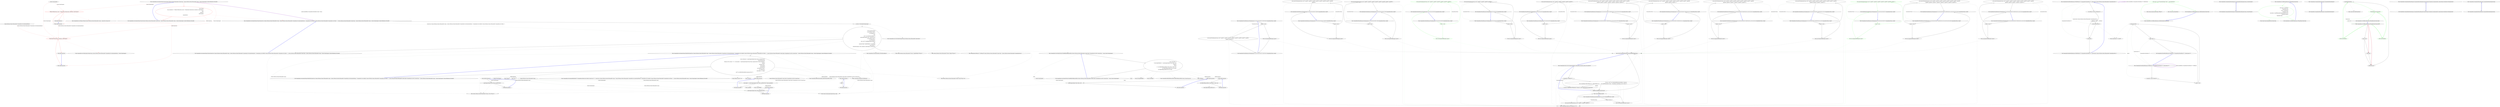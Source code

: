 digraph  {
n61 [label="System.StringComparer", span=""];
n62 [label="System.Collections.Generic.IEnumerable<CommandLine.Core.OptionSpecification>", span=""];
n63 [label="System.Collections.Generic.IEnumerable<string>", span=""];
n64 [label="System.StringComparer", span=""];
n65 [label="System.Collections.Generic.IEnumerable<System.Tuple<CommandLine.Core.Verb, System.Type>>", span=""];
n66 [label=string, span=""];
n67 [label="System.StringComparer", span=""];
n0 [label="Entry CommandLine.Core.InstanceChooser.Choose(System.Collections.Generic.IEnumerable<System.Type>, System.Collections.Generic.IEnumerable<string>, System.StringComparer, System.Globalization.CultureInfo)", span="12-12", cluster="CommandLine.Core.InstanceChooser.Choose(System.Collections.Generic.IEnumerable<System.Type>, System.Collections.Generic.IEnumerable<string>, System.StringComparer, System.Globalization.CultureInfo)"];
n1 [label="return Choose(\r\n                (args, optionSpecs) => Tokenizer.Tokenize(args, name => NameLookup.Contains(name, optionSpecs, nameComparer)),\r\n                types,\r\n                arguments,\r\n                nameComparer,\r\n                parsingCulture);", span="18-23", cluster="CommandLine.Core.InstanceChooser.Choose(System.Collections.Generic.IEnumerable<System.Type>, System.Collections.Generic.IEnumerable<string>, System.StringComparer, System.Globalization.CultureInfo)", color=red, community=0];
n5 [label="Tokenizer.Tokenize(args, name => NameLookup.Contains(name, optionSpecs, nameComparer))", span="19-19", cluster="lambda expression", color=red, community=0];
n9 [label="NameLookup.Contains(name, optionSpecs, nameComparer)", span="19-19", cluster="lambda expression", color=red, community=0];
n2 [label="Exit CommandLine.Core.InstanceChooser.Choose(System.Collections.Generic.IEnumerable<System.Type>, System.Collections.Generic.IEnumerable<string>, System.StringComparer, System.Globalization.CultureInfo)", span="12-12", cluster="CommandLine.Core.InstanceChooser.Choose(System.Collections.Generic.IEnumerable<System.Type>, System.Collections.Generic.IEnumerable<string>, System.StringComparer, System.Globalization.CultureInfo)"];
n3 [label="Entry CommandLine.Core.InstanceChooser.Choose(System.Func<System.Collections.Generic.IEnumerable<string>, System.Collections.Generic.IEnumerable<CommandLine.Core.OptionSpecification>, CommandLine.Core.StatePair<System.Collections.Generic.IEnumerable<CommandLine.Core.Token>>>, System.Collections.Generic.IEnumerable<System.Type>, System.Collections.Generic.IEnumerable<string>, System.StringComparer, System.Globalization.CultureInfo)", span="26-26", cluster="CommandLine.Core.InstanceChooser.Choose(System.Func<System.Collections.Generic.IEnumerable<string>, System.Collections.Generic.IEnumerable<CommandLine.Core.OptionSpecification>, CommandLine.Core.StatePair<System.Collections.Generic.IEnumerable<CommandLine.Core.Token>>>, System.Collections.Generic.IEnumerable<System.Type>, System.Collections.Generic.IEnumerable<string>, System.StringComparer, System.Globalization.CultureInfo)"];
n4 [label="Entry lambda expression", span="19-19", cluster="lambda expression"];
n6 [label="Exit lambda expression", span="19-19", cluster="lambda expression"];
n7 [label="Entry CommandLine.Core.Tokenizer.Tokenize(System.Collections.Generic.IEnumerable<string>, System.Func<string, bool>)", span="11-11", cluster="CommandLine.Core.Tokenizer.Tokenize(System.Collections.Generic.IEnumerable<string>, System.Func<string, bool>)"];
n8 [label="Entry lambda expression", span="19-19", cluster="lambda expression"];
n10 [label="Exit lambda expression", span="19-19", cluster="lambda expression"];
n11 [label="Entry CommandLine.Core.NameLookup.Contains(string, System.Collections.Generic.IEnumerable<CommandLine.Core.OptionSpecification>, System.StringComparer)", span="11-11", cluster="CommandLine.Core.NameLookup.Contains(string, System.Collections.Generic.IEnumerable<CommandLine.Core.OptionSpecification>, System.StringComparer)"];
n12 [label="var verbs = Verb.SelectFromTypes(types)", span="33-33", cluster="CommandLine.Core.InstanceChooser.Choose(System.Func<System.Collections.Generic.IEnumerable<string>, System.Collections.Generic.IEnumerable<CommandLine.Core.OptionSpecification>, CommandLine.Core.StatePair<System.Collections.Generic.IEnumerable<CommandLine.Core.Token>>>, System.Collections.Generic.IEnumerable<System.Type>, System.Collections.Generic.IEnumerable<string>, System.StringComparer, System.Globalization.CultureInfo)"];
n13 [label="return arguments.Empty()\r\n                ? new NotParsed<object>(\r\n                    new NullInstance(),\r\n                    types,\r\n                    new[] { new NoVerbSelectedError() })\r\n                : nameComparer.Equals(''help'', arguments.First())\r\n                   ? new NotParsed<object>(\r\n                       new NullInstance(),\r\n                       types, new[] { CreateHelpVerbRequestedError(\r\n                                        verbs,\r\n                                        arguments.Skip(1).SingleOrDefault() ?? string.Empty,\r\n                                        nameComparer) })\r\n                   : MatchVerb(tokenizer, verbs, arguments, nameComparer, parsingCulture);", span="35-47", cluster="CommandLine.Core.InstanceChooser.Choose(System.Func<System.Collections.Generic.IEnumerable<string>, System.Collections.Generic.IEnumerable<CommandLine.Core.OptionSpecification>, CommandLine.Core.StatePair<System.Collections.Generic.IEnumerable<CommandLine.Core.Token>>>, System.Collections.Generic.IEnumerable<System.Type>, System.Collections.Generic.IEnumerable<string>, System.StringComparer, System.Globalization.CultureInfo)"];
n15 [label="Entry CommandLine.Core.Verb.SelectFromTypes(System.Collections.Generic.IEnumerable<System.Type>)", span="40-40", cluster="CommandLine.Core.Verb.SelectFromTypes(System.Collections.Generic.IEnumerable<System.Type>)"];
n14 [label="Exit CommandLine.Core.InstanceChooser.Choose(System.Func<System.Collections.Generic.IEnumerable<string>, System.Collections.Generic.IEnumerable<CommandLine.Core.OptionSpecification>, CommandLine.Core.StatePair<System.Collections.Generic.IEnumerable<CommandLine.Core.Token>>>, System.Collections.Generic.IEnumerable<System.Type>, System.Collections.Generic.IEnumerable<string>, System.StringComparer, System.Globalization.CultureInfo)", span="26-26", cluster="CommandLine.Core.InstanceChooser.Choose(System.Func<System.Collections.Generic.IEnumerable<string>, System.Collections.Generic.IEnumerable<CommandLine.Core.OptionSpecification>, CommandLine.Core.StatePair<System.Collections.Generic.IEnumerable<CommandLine.Core.Token>>>, System.Collections.Generic.IEnumerable<System.Type>, System.Collections.Generic.IEnumerable<string>, System.StringComparer, System.Globalization.CultureInfo)"];
n16 [label="Entry System.Collections.Generic.IEnumerable<TSource>.Empty<TSource>()", span="62-62", cluster="System.Collections.Generic.IEnumerable<TSource>.Empty<TSource>()"];
n17 [label="Entry CommandLine.NotParsed<T>.NotParsed(T, System.Collections.Generic.IEnumerable<System.Type>, System.Collections.Generic.IEnumerable<CommandLine.Error>)", span="136-136", cluster="CommandLine.NotParsed<T>.NotParsed(T, System.Collections.Generic.IEnumerable<System.Type>, System.Collections.Generic.IEnumerable<CommandLine.Error>)"];
n18 [label="Entry CommandLine.NullInstance.NullInstance()", span="9-9", cluster="CommandLine.NullInstance.NullInstance()"];
n19 [label="Entry CommandLine.NoVerbSelectedError.NoVerbSelectedError()", span="406-406", cluster="CommandLine.NoVerbSelectedError.NoVerbSelectedError()"];
n20 [label="Entry System.Collections.Generic.IEnumerable<TSource>.First<TSource>()", span="0-0", cluster="System.Collections.Generic.IEnumerable<TSource>.First<TSource>()"];
n21 [label="Entry System.StringComparer.Equals(string, string)", span="0-0", cluster="System.StringComparer.Equals(string, string)"];
n22 [label="Entry System.Collections.Generic.IEnumerable<TSource>.Skip<TSource>(int)", span="0-0", cluster="System.Collections.Generic.IEnumerable<TSource>.Skip<TSource>(int)"];
n23 [label="Entry System.Collections.Generic.IEnumerable<TSource>.SingleOrDefault<TSource>()", span="0-0", cluster="System.Collections.Generic.IEnumerable<TSource>.SingleOrDefault<TSource>()"];
n24 [label="Entry CommandLine.Core.InstanceChooser.CreateHelpVerbRequestedError(System.Collections.Generic.IEnumerable<System.Tuple<CommandLine.Core.Verb, System.Type>>, string, System.StringComparer)", span="70-70", cluster="CommandLine.Core.InstanceChooser.CreateHelpVerbRequestedError(System.Collections.Generic.IEnumerable<System.Tuple<CommandLine.Core.Verb, System.Type>>, string, System.StringComparer)"];
n25 [label="Entry CommandLine.Core.InstanceChooser.MatchVerb(System.Func<System.Collections.Generic.IEnumerable<string>, System.Collections.Generic.IEnumerable<CommandLine.Core.OptionSpecification>, CommandLine.Core.StatePair<System.Collections.Generic.IEnumerable<CommandLine.Core.Token>>>, System.Collections.Generic.IEnumerable<System.Tuple<CommandLine.Core.Verb, System.Type>>, System.Collections.Generic.IEnumerable<string>, System.StringComparer, System.Globalization.CultureInfo)", span="50-50", cluster="CommandLine.Core.InstanceChooser.MatchVerb(System.Func<System.Collections.Generic.IEnumerable<string>, System.Collections.Generic.IEnumerable<CommandLine.Core.OptionSpecification>, CommandLine.Core.StatePair<System.Collections.Generic.IEnumerable<CommandLine.Core.Token>>>, System.Collections.Generic.IEnumerable<System.Tuple<CommandLine.Core.Verb, System.Type>>, System.Collections.Generic.IEnumerable<string>, System.StringComparer, System.Globalization.CultureInfo)"];
n26 [label="return verbs.Any(a => nameComparer.Equals(a.Item1.Name, arguments.First()))\r\n                ? InstanceBuilder.Build(\r\n                    Maybe.Just<Func<object>>(() => verbs.Single(v => nameComparer.Equals(v.Item1.Name, arguments.First())).Item2.AutoDefault()),\r\n                    tokenizer,\r\n                    arguments.Skip(1),\r\n                    nameComparer,\r\n                    parsingCulture)\r\n                : new NotParsed<object>(\r\n                    new NullInstance(),\r\n                    verbs.Select(v => v.Item2),\r\n                    new[] { new BadVerbSelectedError(arguments.First()) });", span="57-67", cluster="CommandLine.Core.InstanceChooser.MatchVerb(System.Func<System.Collections.Generic.IEnumerable<string>, System.Collections.Generic.IEnumerable<CommandLine.Core.OptionSpecification>, CommandLine.Core.StatePair<System.Collections.Generic.IEnumerable<CommandLine.Core.Token>>>, System.Collections.Generic.IEnumerable<System.Tuple<CommandLine.Core.Verb, System.Type>>, System.Collections.Generic.IEnumerable<string>, System.StringComparer, System.Globalization.CultureInfo)"];
n35 [label="nameComparer.Equals(a.Item1.Name, arguments.First())", span="57-57", cluster="lambda expression"];
n38 [label="verbs.Single(v => nameComparer.Equals(v.Item1.Name, arguments.First())).Item2.AutoDefault()", span="59-59", cluster="lambda expression"];
n43 [label="nameComparer.Equals(v.Item1.Name, arguments.First())", span="59-59", cluster="lambda expression"];
n27 [label="Exit CommandLine.Core.InstanceChooser.MatchVerb(System.Func<System.Collections.Generic.IEnumerable<string>, System.Collections.Generic.IEnumerable<CommandLine.Core.OptionSpecification>, CommandLine.Core.StatePair<System.Collections.Generic.IEnumerable<CommandLine.Core.Token>>>, System.Collections.Generic.IEnumerable<System.Tuple<CommandLine.Core.Verb, System.Type>>, System.Collections.Generic.IEnumerable<string>, System.StringComparer, System.Globalization.CultureInfo)", span="50-50", cluster="CommandLine.Core.InstanceChooser.MatchVerb(System.Func<System.Collections.Generic.IEnumerable<string>, System.Collections.Generic.IEnumerable<CommandLine.Core.OptionSpecification>, CommandLine.Core.StatePair<System.Collections.Generic.IEnumerable<CommandLine.Core.Token>>>, System.Collections.Generic.IEnumerable<System.Tuple<CommandLine.Core.Verb, System.Type>>, System.Collections.Generic.IEnumerable<string>, System.StringComparer, System.Globalization.CultureInfo)"];
n28 [label="Entry Unk.Any", span="", cluster="Unk.Any"];
n29 [label="Entry Unk.>", span="", cluster="Unk.>"];
n30 [label="Entry CommandLine.Core.InstanceBuilder.Build<T>(CommandLine.Infrastructure.Maybe<System.Func<T>>, System.Func<System.Collections.Generic.IEnumerable<string>, System.Collections.Generic.IEnumerable<CommandLine.Core.OptionSpecification>, CommandLine.Core.StatePair<System.Collections.Generic.IEnumerable<CommandLine.Core.Token>>>, System.Collections.Generic.IEnumerable<string>, System.StringComparer, System.Globalization.CultureInfo)", span="34-34", cluster="CommandLine.Core.InstanceBuilder.Build<T>(CommandLine.Infrastructure.Maybe<System.Func<T>>, System.Func<System.Collections.Generic.IEnumerable<string>, System.Collections.Generic.IEnumerable<CommandLine.Core.OptionSpecification>, CommandLine.Core.StatePair<System.Collections.Generic.IEnumerable<CommandLine.Core.Token>>>, System.Collections.Generic.IEnumerable<string>, System.StringComparer, System.Globalization.CultureInfo)"];
n31 [label="Entry NotParsed<object>.cstr", span="", cluster="NotParsed<object>.cstr"];
n32 [label="Entry Unk.Select", span="", cluster="Unk.Select"];
n33 [label="Entry CommandLine.BadVerbSelectedError.BadVerbSelectedError(string)", span="342-342", cluster="CommandLine.BadVerbSelectedError.BadVerbSelectedError(string)"];
n34 [label="Entry lambda expression", span="57-57", cluster="lambda expression"];
n37 [label="Entry lambda expression", span="59-59", cluster="lambda expression"];
n45 [label="Entry lambda expression", span="66-66", cluster="lambda expression"];
n36 [label="Exit lambda expression", span="57-57", cluster="lambda expression"];
n39 [label="Exit lambda expression", span="59-59", cluster="lambda expression"];
n40 [label="Entry Unk.Single", span="", cluster="Unk.Single"];
n41 [label="Entry Unk.AutoDefault", span="", cluster="Unk.AutoDefault"];
n42 [label="Entry lambda expression", span="59-59", cluster="lambda expression"];
n44 [label="Exit lambda expression", span="59-59", cluster="lambda expression"];
n46 [label="v.Item2", span="66-66", cluster="lambda expression"];
n47 [label="Exit lambda expression", span="66-66", cluster="lambda expression"];
n48 [label="return verb.Length > 0\r\n                      ? verbs.SingleOrDefault(v => nameComparer.Equals(v.Item1.Name, verb))\r\n                             .ToMaybe()\r\n                             .Return(\r\n                                 v => new HelpVerbRequestedError(v.Item1.Name, v.Item2, true),\r\n                                 new HelpVerbRequestedError(null, null, false))\r\n                      : new HelpVerbRequestedError(null, null, false);", span="75-81", cluster="CommandLine.Core.InstanceChooser.CreateHelpVerbRequestedError(System.Collections.Generic.IEnumerable<System.Tuple<CommandLine.Core.Verb, System.Type>>, string, System.StringComparer)"];
n55 [label="nameComparer.Equals(v.Item1.Name, verb)", span="76-76", cluster="lambda expression"];
n49 [label="Exit CommandLine.Core.InstanceChooser.CreateHelpVerbRequestedError(System.Collections.Generic.IEnumerable<System.Tuple<CommandLine.Core.Verb, System.Type>>, string, System.StringComparer)", span="70-70", cluster="CommandLine.Core.InstanceChooser.CreateHelpVerbRequestedError(System.Collections.Generic.IEnumerable<System.Tuple<CommandLine.Core.Verb, System.Type>>, string, System.StringComparer)"];
n50 [label="Entry Unk.SingleOrDefault", span="", cluster="Unk.SingleOrDefault"];
n51 [label="Entry Unk.ToMaybe", span="", cluster="Unk.ToMaybe"];
n52 [label="Entry CommandLine.HelpVerbRequestedError.HelpVerbRequestedError(string, System.Type, bool)", span="368-368", cluster="CommandLine.HelpVerbRequestedError.HelpVerbRequestedError(string, System.Type, bool)"];
n53 [label="Entry Unk.Return", span="", cluster="Unk.Return"];
n54 [label="Entry lambda expression", span="76-76", cluster="lambda expression"];
n57 [label="Entry lambda expression", span="79-79", cluster="lambda expression"];
n56 [label="Exit lambda expression", span="76-76", cluster="lambda expression"];
n58 [label="new HelpVerbRequestedError(v.Item1.Name, v.Item2, true)", span="79-79", cluster="lambda expression"];
n59 [label="Exit lambda expression", span="79-79", cluster="lambda expression"];
n60 [label="Entry HelpVerbRequestedError.cstr", span="", cluster="HelpVerbRequestedError.cstr"];
m0_42 [label="Entry CommandLine.ParserExtensions.ParseArguments<T1, T2, T3, T4, T5, T6, T7, T8, T9, T10>(CommandLine.Parser, string[])", span="221-221", cluster="CommandLine.ParserExtensions.ParseArguments<T1, T2, T3, T4, T5, T6, T7, T8, T9, T10>(CommandLine.Parser, string[])", file="InstanceChooserTests.cs"];
m0_45 [label="return parser.ParseArguments(args, new[] { typeof(T1), typeof(T2), typeof(T3), typeof(T4), typeof(T5), typeof(T6), typeof(T7), typeof(T8),\r\n                typeof(T9), typeof(T10) });", span="225-226", cluster="CommandLine.ParserExtensions.ParseArguments<T1, T2, T3, T4, T5, T6, T7, T8, T9, T10>(CommandLine.Parser, string[])", file="InstanceChooserTests.cs"];
m0_44 [label="throw new ArgumentNullException(''parser'');", span="223-223", cluster="CommandLine.ParserExtensions.ParseArguments<T1, T2, T3, T4, T5, T6, T7, T8, T9, T10>(CommandLine.Parser, string[])", file="InstanceChooserTests.cs"];
m0_43 [label="parser == null", span="223-223", cluster="CommandLine.ParserExtensions.ParseArguments<T1, T2, T3, T4, T5, T6, T7, T8, T9, T10>(CommandLine.Parser, string[])", file="InstanceChooserTests.cs"];
m0_46 [label="Exit CommandLine.ParserExtensions.ParseArguments<T1, T2, T3, T4, T5, T6, T7, T8, T9, T10>(CommandLine.Parser, string[])", span="221-221", cluster="CommandLine.ParserExtensions.ParseArguments<T1, T2, T3, T4, T5, T6, T7, T8, T9, T10>(CommandLine.Parser, string[])", file="InstanceChooserTests.cs"];
m0_47 [label="Entry CommandLine.ParserExtensions.ParseArguments<T1, T2, T3, T4, T5, T6, T7, T8, T9, T10, T11>(CommandLine.Parser, string[])", span="251-251", cluster="CommandLine.ParserExtensions.ParseArguments<T1, T2, T3, T4, T5, T6, T7, T8, T9, T10, T11>(CommandLine.Parser, string[])", file="InstanceChooserTests.cs"];
m0_50 [label="return parser.ParseArguments(args, new[] { typeof(T1), typeof(T2), typeof(T3), typeof(T4), typeof(T5), typeof(T6), typeof(T7), typeof(T8),\r\n                typeof(T9), typeof(T10), typeof(T11) });", span="255-256", cluster="CommandLine.ParserExtensions.ParseArguments<T1, T2, T3, T4, T5, T6, T7, T8, T9, T10, T11>(CommandLine.Parser, string[])", file="InstanceChooserTests.cs"];
m0_49 [label="throw new ArgumentNullException(''parser'');", span="253-253", cluster="CommandLine.ParserExtensions.ParseArguments<T1, T2, T3, T4, T5, T6, T7, T8, T9, T10, T11>(CommandLine.Parser, string[])", file="InstanceChooserTests.cs"];
m0_48 [label="parser == null", span="253-253", cluster="CommandLine.ParserExtensions.ParseArguments<T1, T2, T3, T4, T5, T6, T7, T8, T9, T10, T11>(CommandLine.Parser, string[])", file="InstanceChooserTests.cs"];
m0_51 [label="Exit CommandLine.ParserExtensions.ParseArguments<T1, T2, T3, T4, T5, T6, T7, T8, T9, T10, T11>(CommandLine.Parser, string[])", span="251-251", cluster="CommandLine.ParserExtensions.ParseArguments<T1, T2, T3, T4, T5, T6, T7, T8, T9, T10, T11>(CommandLine.Parser, string[])", file="InstanceChooserTests.cs"];
m0_62 [label="Entry CommandLine.ParserExtensions.ParseArguments<T1, T2, T3, T4, T5, T6, T7, T8, T9, T10, T11, T12, T13, T14>(CommandLine.Parser, string[])", span="347-347", cluster="CommandLine.ParserExtensions.ParseArguments<T1, T2, T3, T4, T5, T6, T7, T8, T9, T10, T11, T12, T13, T14>(CommandLine.Parser, string[])", file="InstanceChooserTests.cs"];
m0_65 [label="return parser.ParseArguments(args, new[] { typeof(T1), typeof(T2), typeof(T3), typeof(T4), typeof(T5), typeof(T6), typeof(T7), typeof(T8),\r\n                typeof(T9), typeof(T10), typeof(T11), typeof(T12), typeof(T13), typeof(T14) });", span="351-352", cluster="CommandLine.ParserExtensions.ParseArguments<T1, T2, T3, T4, T5, T6, T7, T8, T9, T10, T11, T12, T13, T14>(CommandLine.Parser, string[])", file="InstanceChooserTests.cs"];
m0_64 [label="throw new ArgumentNullException(''parser'');", span="349-349", cluster="CommandLine.ParserExtensions.ParseArguments<T1, T2, T3, T4, T5, T6, T7, T8, T9, T10, T11, T12, T13, T14>(CommandLine.Parser, string[])", file="InstanceChooserTests.cs"];
m0_63 [label="parser == null", span="349-349", cluster="CommandLine.ParserExtensions.ParseArguments<T1, T2, T3, T4, T5, T6, T7, T8, T9, T10, T11, T12, T13, T14>(CommandLine.Parser, string[])", file="InstanceChooserTests.cs"];
m0_66 [label="Exit CommandLine.ParserExtensions.ParseArguments<T1, T2, T3, T4, T5, T6, T7, T8, T9, T10, T11, T12, T13, T14>(CommandLine.Parser, string[])", span="347-347", cluster="CommandLine.ParserExtensions.ParseArguments<T1, T2, T3, T4, T5, T6, T7, T8, T9, T10, T11, T12, T13, T14>(CommandLine.Parser, string[])", file="InstanceChooserTests.cs"];
m0_6 [label="Entry CommandLine.Infrastructure.Maybe.Just<T>(T)", span="68-68", cluster="CommandLine.Infrastructure.Maybe.Just<T>(T)", file="InstanceChooserTests.cs"];
m0_0 [label="Entry CommandLine.Tests.Unit.Core.NameLookupTests.Lookup_name_of_sequence_option_with_separator()", span="14-14", cluster="CommandLine.Tests.Unit.Core.NameLookupTests.Lookup_name_of_sequence_option_with_separator()", file="InstanceChooserTests.cs"];
m0_3 [label="var result = NameLookup.WithSeparator(''string-seq'', specs, StringComparer.InvariantCulture)", span="22-22", cluster="CommandLine.Tests.Unit.Core.NameLookupTests.Lookup_name_of_sequence_option_with_separator()", file="InstanceChooserTests.cs"];
m0_2 [label="var specs = new[] { new OptionSpecification(string.Empty, ''string-seq'',\r\n                false, string.Empty, Maybe.Nothing<int>(), Maybe.Nothing<int>(), '.', null, typeof(IEnumerable<string>), string.Empty, string.Empty, new List<string>())}", span="18-19", cluster="CommandLine.Tests.Unit.Core.NameLookupTests.Lookup_name_of_sequence_option_with_separator()", file="InstanceChooserTests.cs"];
m0_1 [label="var expected = Maybe.Just(''.'')", span="17-17", cluster="CommandLine.Tests.Unit.Core.NameLookupTests.Lookup_name_of_sequence_option_with_separator()", file="InstanceChooserTests.cs"];
m0_4 [label="expected.ShouldBeEquivalentTo(result)", span="25-25", cluster="CommandLine.Tests.Unit.Core.NameLookupTests.Lookup_name_of_sequence_option_with_separator()", file="InstanceChooserTests.cs"];
m0_27 [label="Entry CommandLine.ParserExtensions.ParseArguments<T1, T2, T3, T4, T5, T6, T7>(CommandLine.Parser, string[])", span="139-139", cluster="CommandLine.ParserExtensions.ParseArguments<T1, T2, T3, T4, T5, T6, T7>(CommandLine.Parser, string[])", file="InstanceChooserTests.cs"];
m0_28 [label="parser == null", span="141-141", cluster="CommandLine.ParserExtensions.ParseArguments<T1, T2, T3, T4, T5, T6, T7>(CommandLine.Parser, string[])", color=green, community=0, file="InstanceChooserTests.cs"];
m0_29 [label="throw new ArgumentNullException(''parser'');", span="141-141", cluster="CommandLine.ParserExtensions.ParseArguments<T1, T2, T3, T4, T5, T6, T7>(CommandLine.Parser, string[])", color=green, community=0, file="InstanceChooserTests.cs"];
m0_30 [label="return parser.ParseArguments(args, new[] { typeof(T1), typeof(T2), typeof(T3), typeof(T4), typeof(T5), typeof(T6), typeof(T7) });", span="143-143", cluster="CommandLine.ParserExtensions.ParseArguments<T1, T2, T3, T4, T5, T6, T7>(CommandLine.Parser, string[])", color=green, community=0, file="InstanceChooserTests.cs"];
m0_31 [label="Exit CommandLine.ParserExtensions.ParseArguments<T1, T2, T3, T4, T5, T6, T7>(CommandLine.Parser, string[])", span="139-139", cluster="CommandLine.ParserExtensions.ParseArguments<T1, T2, T3, T4, T5, T6, T7>(CommandLine.Parser, string[])", file="InstanceChooserTests.cs"];
m0_37 [label="Entry CommandLine.ParserExtensions.ParseArguments<T1, T2, T3, T4, T5, T6, T7, T8, T9>(CommandLine.Parser, string[])", span="192-192", cluster="CommandLine.ParserExtensions.ParseArguments<T1, T2, T3, T4, T5, T6, T7, T8, T9>(CommandLine.Parser, string[])", file="InstanceChooserTests.cs"];
m0_40 [label="return parser.ParseArguments(args, new[] { typeof(T1), typeof(T2), typeof(T3), typeof(T4), typeof(T5), typeof(T6), typeof(T7), typeof(T8),\r\n                typeof(T9) });", span="196-197", cluster="CommandLine.ParserExtensions.ParseArguments<T1, T2, T3, T4, T5, T6, T7, T8, T9>(CommandLine.Parser, string[])", file="InstanceChooserTests.cs"];
m0_39 [label="throw new ArgumentNullException(''parser'');", span="194-194", cluster="CommandLine.ParserExtensions.ParseArguments<T1, T2, T3, T4, T5, T6, T7, T8, T9>(CommandLine.Parser, string[])", file="InstanceChooserTests.cs"];
m0_38 [label="parser == null", span="194-194", cluster="CommandLine.ParserExtensions.ParseArguments<T1, T2, T3, T4, T5, T6, T7, T8, T9>(CommandLine.Parser, string[])", file="InstanceChooserTests.cs"];
m0_41 [label="Exit CommandLine.ParserExtensions.ParseArguments<T1, T2, T3, T4, T5, T6, T7, T8, T9>(CommandLine.Parser, string[])", span="192-192", cluster="CommandLine.ParserExtensions.ParseArguments<T1, T2, T3, T4, T5, T6, T7, T8, T9>(CommandLine.Parser, string[])", file="InstanceChooserTests.cs"];
m0_22 [label="Entry CommandLine.ParserExtensions.ParseArguments<T1, T2, T3, T4, T5, T6>(CommandLine.Parser, string[])", span="114-114", cluster="CommandLine.ParserExtensions.ParseArguments<T1, T2, T3, T4, T5, T6>(CommandLine.Parser, string[])", file="InstanceChooserTests.cs"];
m0_23 [label="parser == null", span="116-116", cluster="CommandLine.ParserExtensions.ParseArguments<T1, T2, T3, T4, T5, T6>(CommandLine.Parser, string[])", color=green, community=0, file="InstanceChooserTests.cs"];
m0_24 [label="throw new ArgumentNullException(''parser'');", span="116-116", cluster="CommandLine.ParserExtensions.ParseArguments<T1, T2, T3, T4, T5, T6>(CommandLine.Parser, string[])", color=green, community=0, file="InstanceChooserTests.cs"];
m0_25 [label="return parser.ParseArguments(args, new[] { typeof(T1), typeof(T2), typeof(T3), typeof(T4), typeof(T5), typeof(T6) });", span="118-118", cluster="CommandLine.ParserExtensions.ParseArguments<T1, T2, T3, T4, T5, T6>(CommandLine.Parser, string[])", color=green, community=0, file="InstanceChooserTests.cs"];
m0_26 [label="Exit CommandLine.ParserExtensions.ParseArguments<T1, T2, T3, T4, T5, T6>(CommandLine.Parser, string[])", span="114-114", cluster="CommandLine.ParserExtensions.ParseArguments<T1, T2, T3, T4, T5, T6>(CommandLine.Parser, string[])", file="InstanceChooserTests.cs"];
m0_12 [label="Entry CommandLine.ParserExtensions.ParseArguments<T1, T2, T3, T4>(CommandLine.Parser, string[])", span="67-67", cluster="CommandLine.ParserExtensions.ParseArguments<T1, T2, T3, T4>(CommandLine.Parser, string[])", file="InstanceChooserTests.cs"];
m0_15 [label="return parser.ParseArguments(args, new[] { typeof(T1), typeof(T2), typeof(T3), typeof(T4) });", span="71-71", cluster="CommandLine.ParserExtensions.ParseArguments<T1, T2, T3, T4>(CommandLine.Parser, string[])", file="InstanceChooserTests.cs"];
m0_14 [label="throw new ArgumentNullException(''parser'');", span="69-69", cluster="CommandLine.ParserExtensions.ParseArguments<T1, T2, T3, T4>(CommandLine.Parser, string[])", file="InstanceChooserTests.cs"];
m0_13 [label="parser == null", span="69-69", cluster="CommandLine.ParserExtensions.ParseArguments<T1, T2, T3, T4>(CommandLine.Parser, string[])", file="InstanceChooserTests.cs"];
m0_16 [label="Exit CommandLine.ParserExtensions.ParseArguments<T1, T2, T3, T4>(CommandLine.Parser, string[])", span="67-67", cluster="CommandLine.ParserExtensions.ParseArguments<T1, T2, T3, T4>(CommandLine.Parser, string[])", file="InstanceChooserTests.cs"];
m0_10 [label="return parser.ParseArguments(args, new[] { typeof(T1), typeof(T2), typeof(T3) });", span="49-49", cluster="CommandLine.ParserExtensions.ParseArguments<T1, T2, T3>(CommandLine.Parser, string[])", file="InstanceChooserTests.cs"];
m0_17 [label="Entry CommandLine.ParserExtensions.ParseArguments<T1, T2, T3, T4, T5>(CommandLine.Parser, string[])", span="90-90", cluster="CommandLine.ParserExtensions.ParseArguments<T1, T2, T3, T4, T5>(CommandLine.Parser, string[])", file="InstanceChooserTests.cs"];
m0_20 [label="return parser.ParseArguments(args, new[] { typeof(T1), typeof(T2), typeof(T3), typeof(T4), typeof(T5) });", span="94-94", cluster="CommandLine.ParserExtensions.ParseArguments<T1, T2, T3, T4, T5>(CommandLine.Parser, string[])", file="InstanceChooserTests.cs"];
m0_19 [label="throw new ArgumentNullException(''parser'');", span="92-92", cluster="CommandLine.ParserExtensions.ParseArguments<T1, T2, T3, T4, T5>(CommandLine.Parser, string[])", file="InstanceChooserTests.cs"];
m0_18 [label="parser == null", span="92-92", cluster="CommandLine.ParserExtensions.ParseArguments<T1, T2, T3, T4, T5>(CommandLine.Parser, string[])", file="InstanceChooserTests.cs"];
m0_21 [label="Exit CommandLine.ParserExtensions.ParseArguments<T1, T2, T3, T4, T5>(CommandLine.Parser, string[])", span="90-90", cluster="CommandLine.ParserExtensions.ParseArguments<T1, T2, T3, T4, T5>(CommandLine.Parser, string[])", file="InstanceChooserTests.cs"];
m0_67 [label="Entry CommandLine.ParserExtensions.ParseArguments<T1, T2, T3, T4, T5, T6, T7, T8, T9, T10, T11, T12, T13, T14, T15>(CommandLine.Parser, string[])", span="381-381", cluster="CommandLine.ParserExtensions.ParseArguments<T1, T2, T3, T4, T5, T6, T7, T8, T9, T10, T11, T12, T13, T14, T15>(CommandLine.Parser, string[])", file="InstanceChooserTests.cs"];
m0_70 [label="return parser.ParseArguments(args, new[] { typeof(T1), typeof(T2), typeof(T3), typeof(T4), typeof(T5), typeof(T6), typeof(T7), typeof(T8),\r\n                typeof(T9), typeof(T10), typeof(T11), typeof(T12), typeof(T13), typeof(T14), typeof(T15) });", span="385-386", cluster="CommandLine.ParserExtensions.ParseArguments<T1, T2, T3, T4, T5, T6, T7, T8, T9, T10, T11, T12, T13, T14, T15>(CommandLine.Parser, string[])", file="InstanceChooserTests.cs"];
m0_69 [label="throw new ArgumentNullException(''parser'');", span="383-383", cluster="CommandLine.ParserExtensions.ParseArguments<T1, T2, T3, T4, T5, T6, T7, T8, T9, T10, T11, T12, T13, T14, T15>(CommandLine.Parser, string[])", file="InstanceChooserTests.cs"];
m0_68 [label="parser == null", span="383-383", cluster="CommandLine.ParserExtensions.ParseArguments<T1, T2, T3, T4, T5, T6, T7, T8, T9, T10, T11, T12, T13, T14, T15>(CommandLine.Parser, string[])", file="InstanceChooserTests.cs"];
m0_71 [label="Exit CommandLine.ParserExtensions.ParseArguments<T1, T2, T3, T4, T5, T6, T7, T8, T9, T10, T11, T12, T13, T14, T15>(CommandLine.Parser, string[])", span="381-381", cluster="CommandLine.ParserExtensions.ParseArguments<T1, T2, T3, T4, T5, T6, T7, T8, T9, T10, T11, T12, T13, T14, T15>(CommandLine.Parser, string[])", file="InstanceChooserTests.cs"];
m0_5 [label="Entry System.ArgumentNullException.ArgumentNullException(string)", span="0-0", cluster="System.ArgumentNullException.ArgumentNullException(string)", file="InstanceChooserTests.cs"];
m0_9 [label="throw new ArgumentNullException(''parser'');", span="47-47", cluster="CommandLine.ParserExtensions.ParseArguments<T1, T2, T3>(CommandLine.Parser, string[])", file="InstanceChooserTests.cs"];
m0_8 [label="parser == null", span="47-47", cluster="CommandLine.ParserExtensions.ParseArguments<T1, T2, T3>(CommandLine.Parser, string[])", file="InstanceChooserTests.cs"];
m0_52 [label="Entry CommandLine.ParserExtensions.ParseArguments<T1, T2, T3, T4, T5, T6, T7, T8, T9, T10, T11, T12>(CommandLine.Parser, string[])", span="282-282", cluster="CommandLine.ParserExtensions.ParseArguments<T1, T2, T3, T4, T5, T6, T7, T8, T9, T10, T11, T12>(CommandLine.Parser, string[])", file="InstanceChooserTests.cs"];
m0_55 [label="return parser.ParseArguments(args, new[] { typeof(T1), typeof(T2), typeof(T3), typeof(T4), typeof(T5), typeof(T6), typeof(T7), typeof(T8),\r\n                typeof(T9), typeof(T10), typeof(T11), typeof(T12) });", span="286-287", cluster="CommandLine.ParserExtensions.ParseArguments<T1, T2, T3, T4, T5, T6, T7, T8, T9, T10, T11, T12>(CommandLine.Parser, string[])", file="InstanceChooserTests.cs"];
m0_54 [label="throw new ArgumentNullException(''parser'');", span="284-284", cluster="CommandLine.ParserExtensions.ParseArguments<T1, T2, T3, T4, T5, T6, T7, T8, T9, T10, T11, T12>(CommandLine.Parser, string[])", file="InstanceChooserTests.cs"];
m0_53 [label="parser == null", span="284-284", cluster="CommandLine.ParserExtensions.ParseArguments<T1, T2, T3, T4, T5, T6, T7, T8, T9, T10, T11, T12>(CommandLine.Parser, string[])", file="InstanceChooserTests.cs"];
m0_56 [label="Exit CommandLine.ParserExtensions.ParseArguments<T1, T2, T3, T4, T5, T6, T7, T8, T9, T10, T11, T12>(CommandLine.Parser, string[])", span="282-282", cluster="CommandLine.ParserExtensions.ParseArguments<T1, T2, T3, T4, T5, T6, T7, T8, T9, T10, T11, T12>(CommandLine.Parser, string[])", file="InstanceChooserTests.cs"];
m0_72 [label="Entry CommandLine.ParserExtensions.ParseArguments<T1, T2, T3, T4, T5, T6, T7, T8, T9, T10, T11, T12, T13, T14, T15, T16>(CommandLine.Parser, string[])", span="416-416", cluster="CommandLine.ParserExtensions.ParseArguments<T1, T2, T3, T4, T5, T6, T7, T8, T9, T10, T11, T12, T13, T14, T15, T16>(CommandLine.Parser, string[])", file="InstanceChooserTests.cs"];
m0_75 [label="return parser.ParseArguments(args, new[] { typeof(T1), typeof(T2), typeof(T3), typeof(T4), typeof(T5), typeof(T6), typeof(T7), typeof(T8),\r\n                typeof(T9), typeof(T10), typeof(T11), typeof(T12), typeof(T13), typeof(T14), typeof(T15), typeof(T16) });", span="420-421", cluster="CommandLine.ParserExtensions.ParseArguments<T1, T2, T3, T4, T5, T6, T7, T8, T9, T10, T11, T12, T13, T14, T15, T16>(CommandLine.Parser, string[])", file="InstanceChooserTests.cs"];
m0_74 [label="throw new ArgumentNullException(''parser'');", span="418-418", cluster="CommandLine.ParserExtensions.ParseArguments<T1, T2, T3, T4, T5, T6, T7, T8, T9, T10, T11, T12, T13, T14, T15, T16>(CommandLine.Parser, string[])", file="InstanceChooserTests.cs"];
m0_73 [label="parser == null", span="418-418", cluster="CommandLine.ParserExtensions.ParseArguments<T1, T2, T3, T4, T5, T6, T7, T8, T9, T10, T11, T12, T13, T14, T15, T16>(CommandLine.Parser, string[])", file="InstanceChooserTests.cs"];
m0_76 [label="Exit CommandLine.ParserExtensions.ParseArguments<T1, T2, T3, T4, T5, T6, T7, T8, T9, T10, T11, T12, T13, T14, T15, T16>(CommandLine.Parser, string[])", span="416-416", cluster="CommandLine.ParserExtensions.ParseArguments<T1, T2, T3, T4, T5, T6, T7, T8, T9, T10, T11, T12, T13, T14, T15, T16>(CommandLine.Parser, string[])", file="InstanceChooserTests.cs"];
m0_57 [label="Entry CommandLine.ParserExtensions.ParseArguments<T1, T2, T3, T4, T5, T6, T7, T8, T9, T10, T11, T12, T13>(CommandLine.Parser, string[])", span="314-314", cluster="CommandLine.ParserExtensions.ParseArguments<T1, T2, T3, T4, T5, T6, T7, T8, T9, T10, T11, T12, T13>(CommandLine.Parser, string[])", file="InstanceChooserTests.cs"];
m0_60 [label="return parser.ParseArguments(args, new[] { typeof(T1), typeof(T2), typeof(T3), typeof(T4), typeof(T5), typeof(T6), typeof(T7), typeof(T8),\r\n                typeof(T9), typeof(T10), typeof(T11), typeof(T12), typeof(T13) });", span="318-319", cluster="CommandLine.ParserExtensions.ParseArguments<T1, T2, T3, T4, T5, T6, T7, T8, T9, T10, T11, T12, T13>(CommandLine.Parser, string[])", file="InstanceChooserTests.cs"];
m0_59 [label="throw new ArgumentNullException(''parser'');", span="316-316", cluster="CommandLine.ParserExtensions.ParseArguments<T1, T2, T3, T4, T5, T6, T7, T8, T9, T10, T11, T12, T13>(CommandLine.Parser, string[])", file="InstanceChooserTests.cs"];
m0_58 [label="parser == null", span="316-316", cluster="CommandLine.ParserExtensions.ParseArguments<T1, T2, T3, T4, T5, T6, T7, T8, T9, T10, T11, T12, T13>(CommandLine.Parser, string[])", file="InstanceChooserTests.cs"];
m0_61 [label="Exit CommandLine.ParserExtensions.ParseArguments<T1, T2, T3, T4, T5, T6, T7, T8, T9, T10, T11, T12, T13>(CommandLine.Parser, string[])", span="314-314", cluster="CommandLine.ParserExtensions.ParseArguments<T1, T2, T3, T4, T5, T6, T7, T8, T9, T10, T11, T12, T13>(CommandLine.Parser, string[])", file="InstanceChooserTests.cs"];
m0_7 [label="Entry CommandLine.ParserExtensions.ParseArguments<T1, T2, T3>(CommandLine.Parser, string[])", span="45-45", cluster="CommandLine.ParserExtensions.ParseArguments<T1, T2, T3>(CommandLine.Parser, string[])", file="InstanceChooserTests.cs"];
m0_11 [label="Entry Unk.ShouldBeEquivalentTo", span="", cluster="Unk.ShouldBeEquivalentTo", file="InstanceChooserTests.cs"];
m0_32 [label="Entry CommandLine.ParserExtensions.ParseArguments<T1, T2, T3, T4, T5, T6, T7, T8>(CommandLine.Parser, string[])", span="165-165", cluster="CommandLine.ParserExtensions.ParseArguments<T1, T2, T3, T4, T5, T6, T7, T8>(CommandLine.Parser, string[])", file="InstanceChooserTests.cs"];
m0_35 [label="return parser.ParseArguments(args, new[] { typeof(T1), typeof(T2), typeof(T3), typeof(T4), typeof(T5), typeof(T6), typeof(T7), typeof(T8) });", span="169-169", cluster="CommandLine.ParserExtensions.ParseArguments<T1, T2, T3, T4, T5, T6, T7, T8>(CommandLine.Parser, string[])", file="InstanceChooserTests.cs"];
m0_34 [label="throw new ArgumentNullException(''parser'');", span="167-167", cluster="CommandLine.ParserExtensions.ParseArguments<T1, T2, T3, T4, T5, T6, T7, T8>(CommandLine.Parser, string[])", file="InstanceChooserTests.cs"];
m0_33 [label="parser == null", span="167-167", cluster="CommandLine.ParserExtensions.ParseArguments<T1, T2, T3, T4, T5, T6, T7, T8>(CommandLine.Parser, string[])", file="InstanceChooserTests.cs"];
m0_36 [label="Exit CommandLine.ParserExtensions.ParseArguments<T1, T2, T3, T4, T5, T6, T7, T8>(CommandLine.Parser, string[])", span="165-165", cluster="CommandLine.ParserExtensions.ParseArguments<T1, T2, T3, T4, T5, T6, T7, T8>(CommandLine.Parser, string[])", file="InstanceChooserTests.cs"];
m2_7 [label="Entry CommandLine.ParserResultExtensions.WithNotParsed<T>(CommandLine.ParserResult<T>, System.Action<System.Collections.Generic.IEnumerable<CommandLine.Error>>)", span="38-38", cluster="CommandLine.ParserResultExtensions.WithNotParsed<T>(CommandLine.ParserResult<T>, System.Action<System.Collections.Generic.IEnumerable<CommandLine.Error>>)", file="ParserResultExtensions.cs"];
m2_8 [label="var notParsed = result as NotParsed<T>", span="40-40", cluster="CommandLine.ParserResultExtensions.WithNotParsed<T>(CommandLine.ParserResult<T>, System.Action<System.Collections.Generic.IEnumerable<CommandLine.Error>>)", file="ParserResultExtensions.cs"];
m2_10 [label="action(notParsed.Errors)", span="43-43", cluster="CommandLine.ParserResultExtensions.WithNotParsed<T>(CommandLine.ParserResult<T>, System.Action<System.Collections.Generic.IEnumerable<CommandLine.Error>>)", file="ParserResultExtensions.cs"];
m2_11 [label="return result;", span="45-45", cluster="CommandLine.ParserResultExtensions.WithNotParsed<T>(CommandLine.ParserResult<T>, System.Action<System.Collections.Generic.IEnumerable<CommandLine.Error>>)", file="ParserResultExtensions.cs"];
m2_9 [label="notParsed != null", span="41-41", cluster="CommandLine.ParserResultExtensions.WithNotParsed<T>(CommandLine.ParserResult<T>, System.Action<System.Collections.Generic.IEnumerable<CommandLine.Error>>)", file="ParserResultExtensions.cs"];
m2_12 [label="Exit CommandLine.ParserResultExtensions.WithNotParsed<T>(CommandLine.ParserResult<T>, System.Action<System.Collections.Generic.IEnumerable<CommandLine.Error>>)", span="38-38", cluster="CommandLine.ParserResultExtensions.WithNotParsed<T>(CommandLine.ParserResult<T>, System.Action<System.Collections.Generic.IEnumerable<CommandLine.Error>>)", file="ParserResultExtensions.cs"];
m2_0 [label="Entry CommandLine.ParserResultExtensions.WithParsed<T>(CommandLine.ParserResult<T>, System.Action<T>)", span="20-20", cluster="CommandLine.ParserResultExtensions.WithParsed<T>(CommandLine.ParserResult<T>, System.Action<T>)", file="ParserResultExtensions.cs"];
m2_1 [label="var parsed = result as Parsed<T>", span="22-22", cluster="CommandLine.ParserResultExtensions.WithParsed<T>(CommandLine.ParserResult<T>, System.Action<T>)", file="ParserResultExtensions.cs"];
m2_3 [label="action(parsed.Value)", span="25-25", cluster="CommandLine.ParserResultExtensions.WithParsed<T>(CommandLine.ParserResult<T>, System.Action<T>)", file="ParserResultExtensions.cs"];
m2_4 [label="return result;", span="27-27", cluster="CommandLine.ParserResultExtensions.WithParsed<T>(CommandLine.ParserResult<T>, System.Action<T>)", file="ParserResultExtensions.cs"];
m2_2 [label="parsed != null", span="23-23", cluster="CommandLine.ParserResultExtensions.WithParsed<T>(CommandLine.ParserResult<T>, System.Action<T>)", file="ParserResultExtensions.cs"];
m2_5 [label="Exit CommandLine.ParserResultExtensions.WithParsed<T>(CommandLine.ParserResult<T>, System.Action<T>)", span="20-20", cluster="CommandLine.ParserResultExtensions.WithParsed<T>(CommandLine.ParserResult<T>, System.Action<T>)", file="ParserResultExtensions.cs"];
m2_6 [label="Entry System.Action<T>.Invoke(T)", span="0-0", cluster="System.Action<T>.Invoke(T)", file="ParserResultExtensions.cs"];
m3_43 [label="Entry System.Linq.Enumerable.Empty<TResult>()", span="0-0", cluster="System.Linq.Enumerable.Empty<TResult>()", file="ParserResultExtensionsTests.cs"];
m3_4 [label="Entry CommandLine.CommandLineParserException.CommandLineParserException(string, System.Exception)", span="65-65", cluster="CommandLine.CommandLineParserException.CommandLineParserException(string, System.Exception)", file="ParserResultExtensionsTests.cs"];
m3_5 [label="Exit CommandLine.CommandLineParserException.CommandLineParserException(string, System.Exception)", span="65-65", cluster="CommandLine.CommandLineParserException.CommandLineParserException(string, System.Exception)", file="ParserResultExtensionsTests.cs"];
m3_44 [label="Entry System.Type.GetInterfaces()", span="0-0", cluster="System.Type.GetInterfaces()", file="ParserResultExtensionsTests.cs"];
m3_45 [label="Entry CommandLine.Core.ReflectionExtensions.ToTargetType(System.Type)", span="71-71", cluster="CommandLine.Core.ReflectionExtensions.ToTargetType(System.Type)", file="ParserResultExtensionsTests.cs"];
m3_46 [label="return type == typeof(bool)\r\n                       ? TargetType.Switch\r\n                       : type == typeof(string)\r\n                             ? TargetType.Scalar\r\n                             : type.IsArray || typeof(IEnumerable).IsAssignableFrom(type)\r\n                                   ? TargetType.Sequence\r\n                                   : TargetType.Scalar;", span="73-79", cluster="CommandLine.Core.ReflectionExtensions.ToTargetType(System.Type)", color=green, community=0, file="ParserResultExtensionsTests.cs"];
m3_47 [label="Exit CommandLine.Core.ReflectionExtensions.ToTargetType(System.Type)", span="71-71", cluster="CommandLine.Core.ReflectionExtensions.ToTargetType(System.Type)", file="ParserResultExtensionsTests.cs"];
m3_40 [label="Entry CommandLine.Core.ReflectionExtensions.SafeGetInterfaces(System.Type)", span="66-66", cluster="CommandLine.Core.ReflectionExtensions.SafeGetInterfaces(System.Type)", file="ParserResultExtensionsTests.cs"];
m3_41 [label="return type == null ? Enumerable.Empty<Type>() : type.GetInterfaces();", span="68-68", cluster="CommandLine.Core.ReflectionExtensions.SafeGetInterfaces(System.Type)", color=green, community=0, file="ParserResultExtensionsTests.cs"];
m3_42 [label="Exit CommandLine.Core.ReflectionExtensions.SafeGetInterfaces(System.Type)", span="66-66", cluster="CommandLine.Core.ReflectionExtensions.SafeGetInterfaces(System.Type)", file="ParserResultExtensionsTests.cs"];
m3_0 [label="Entry CommandLine.CommandLineParserException.CommandLineParserException()", span="45-45", cluster="CommandLine.CommandLineParserException.CommandLineParserException()", file="ParserResultExtensionsTests.cs"];
m3_1 [label="Exit CommandLine.CommandLineParserException.CommandLineParserException()", span="45-45", cluster="CommandLine.CommandLineParserException.CommandLineParserException()", file="ParserResultExtensionsTests.cs"];
m3_39 [label="Entry System.Type.SafeGetInterfaces()", span="66-66", cluster="System.Type.SafeGetInterfaces()", file="ParserResultExtensionsTests.cs"];
m3_30 [label="Entry CommandLine.Core.ReflectionExtensions.FlattenHierarchy(System.Type)", span="49-49", cluster="CommandLine.Core.ReflectionExtensions.FlattenHierarchy(System.Type)", file="ParserResultExtensionsTests.cs"];
m3_35 [label="yield return @interface;", span="58-58", cluster="CommandLine.Core.ReflectionExtensions.FlattenHierarchy(System.Type)", color=green, community=0, file="ParserResultExtensionsTests.cs"];
m3_34 [label="type.SafeGetInterfaces()", span="56-56", cluster="CommandLine.Core.ReflectionExtensions.FlattenHierarchy(System.Type)", file="ParserResultExtensionsTests.cs"];
m3_37 [label="yield return @interface;", span="62-62", cluster="CommandLine.Core.ReflectionExtensions.FlattenHierarchy(System.Type)", color=green, community=0, file="ParserResultExtensionsTests.cs"];
m3_36 [label="FlattenHierarchy(type.BaseType)", span="60-60", cluster="CommandLine.Core.ReflectionExtensions.FlattenHierarchy(System.Type)", color=green, community=0, file="ParserResultExtensionsTests.cs"];
m3_31 [label="type == null", span="51-51", cluster="CommandLine.Core.ReflectionExtensions.FlattenHierarchy(System.Type)", file="ParserResultExtensionsTests.cs"];
m3_32 [label="yield break;", span="53-53", cluster="CommandLine.Core.ReflectionExtensions.FlattenHierarchy(System.Type)", file="ParserResultExtensionsTests.cs"];
m3_33 [label="yield return type;", span="55-55", cluster="CommandLine.Core.ReflectionExtensions.FlattenHierarchy(System.Type)", file="ParserResultExtensionsTests.cs"];
m3_38 [label="Exit CommandLine.Core.ReflectionExtensions.FlattenHierarchy(System.Type)", span="49-49", cluster="CommandLine.Core.ReflectionExtensions.FlattenHierarchy(System.Type)", file="ParserResultExtensionsTests.cs"];
m3_48 [label="Entry System.Type.IsAssignableFrom(System.Type)", span="0-0", cluster="System.Type.IsAssignableFrom(System.Type)", file="ParserResultExtensionsTests.cs"];
m3_6 [label="Entry CommandLine.CommandLineParserException.CommandLineParserException(System.Runtime.Serialization.SerializationInfo, System.Runtime.Serialization.StreamingContext)", span="76-76", cluster="CommandLine.CommandLineParserException.CommandLineParserException(System.Runtime.Serialization.SerializationInfo, System.Runtime.Serialization.StreamingContext)", file="ParserResultExtensionsTests.cs"];
m3_7 [label="Exit CommandLine.CommandLineParserException.CommandLineParserException(System.Runtime.Serialization.SerializationInfo, System.Runtime.Serialization.StreamingContext)", span="76-76", cluster="CommandLine.CommandLineParserException.CommandLineParserException(System.Runtime.Serialization.SerializationInfo, System.Runtime.Serialization.StreamingContext)", file="ParserResultExtensionsTests.cs"];
m3_2 [label="Entry CommandLine.CommandLineParserException.CommandLineParserException(string)", span="54-54", cluster="CommandLine.CommandLineParserException.CommandLineParserException(string)", file="ParserResultExtensionsTests.cs"];
m3_3 [label="Exit CommandLine.CommandLineParserException.CommandLineParserException(string)", span="54-54", cluster="CommandLine.CommandLineParserException.CommandLineParserException(string)", file="ParserResultExtensionsTests.cs"];
n61 -> n5  [key=1, style=dashed, color=red, label="System.StringComparer"];
n61 -> n9  [key=1, style=dashed, color=red, label="System.StringComparer"];
n62 -> n9  [key=1, style=dashed, color=red, label="System.Collections.Generic.IEnumerable<CommandLine.Core.OptionSpecification>"];
n63 -> n35  [key=1, style=dashed, color=darkseagreen4, label="System.Collections.Generic.IEnumerable<string>"];
n63 -> n38  [key=1, style=dashed, color=darkseagreen4, label="System.Collections.Generic.IEnumerable<string>"];
n63 -> n43  [key=1, style=dashed, color=darkseagreen4, label="System.Collections.Generic.IEnumerable<string>"];
n64 -> n35  [key=1, style=dashed, color=darkseagreen4, label="System.StringComparer"];
n64 -> n38  [key=1, style=dashed, color=darkseagreen4, label="System.StringComparer"];
n64 -> n43  [key=1, style=dashed, color=darkseagreen4, label="System.StringComparer"];
n65 -> n38  [key=1, style=dashed, color=darkseagreen4, label="System.Collections.Generic.IEnumerable<System.Tuple<CommandLine.Core.Verb, System.Type>>"];
n66 -> n55  [key=1, style=dashed, color=darkseagreen4, label=string];
n67 -> n55  [key=1, style=dashed, color=darkseagreen4, label="System.StringComparer"];
n0 -> n1  [key=0, style=solid, color=red];
n0 -> n5  [key=1, style=dashed, color=red, label="System.StringComparer"];
n0 -> n9  [key=1, style=dashed, color=red, label="System.StringComparer"];
n0 -> n3  [key=3, color=darkorchid, style=bold, label="method methodReturn CommandLine.ParserResult<object> Choose"];
n1 -> n2  [key=0, style=solid, color=red];
n1 -> n3  [key=2, style=dotted, color=red];
n1 -> n4  [key=1, style=dashed, color=red, label="lambda expression"];
n5 -> n6  [key=0, style=solid, color=red];
n5 -> n7  [key=2, style=dotted, color=red];
n5 -> n8  [key=1, style=dashed, color=red, label="lambda expression"];
n9 -> n10  [key=0, style=solid, color=red];
n9 -> n11  [key=2, style=dotted, color=red];
n2 -> n0  [key=0, style=bold, color=blue];
n3 -> n12  [key=0, style=solid];
n3 -> n13  [key=1, style=dashed, color=darkseagreen4, label="System.Func<System.Collections.Generic.IEnumerable<string>, System.Collections.Generic.IEnumerable<CommandLine.Core.OptionSpecification>, CommandLine.Core.StatePair<System.Collections.Generic.IEnumerable<CommandLine.Core.Token>>>"];
n4 -> n5  [key=0, style=solid, color=red];
n4 -> n9  [key=1, style=dashed, color=red, label="System.Collections.Generic.IEnumerable<CommandLine.Core.OptionSpecification>"];
n6 -> n4  [key=0, style=bold, color=blue];
n8 -> n9  [key=0, style=solid, color=red];
n10 -> n8  [key=0, style=bold, color=blue];
n12 -> n13  [key=0, style=solid];
n12 -> n15  [key=2, style=dotted];
n13 -> n14  [key=0, style=solid];
n13 -> n16  [key=2, style=dotted];
n13 -> n17  [key=2, style=dotted];
n13 -> n18  [key=2, style=dotted];
n13 -> n19  [key=2, style=dotted];
n13 -> n20  [key=2, style=dotted];
n13 -> n21  [key=2, style=dotted];
n13 -> n22  [key=2, style=dotted];
n13 -> n23  [key=2, style=dotted];
n13 -> n24  [key=2, style=dotted];
n13 -> n25  [key=2, style=dotted];
n14 -> n3  [key=0, style=bold, color=blue];
n24 -> n48  [key=0, style=solid];
n24 -> n55  [key=1, style=dashed, color=darkseagreen4, label=string];
n25 -> n26  [key=0, style=solid];
n25 -> n35  [key=1, style=dashed, color=darkseagreen4, label="System.Collections.Generic.IEnumerable<string>"];
n25 -> n38  [key=1, style=dashed, color=darkseagreen4, label="System.Collections.Generic.IEnumerable<System.Tuple<CommandLine.Core.Verb, System.Type>>"];
n25 -> n43  [key=1, style=dashed, color=darkseagreen4, label="System.Collections.Generic.IEnumerable<string>"];
n26 -> n27  [key=0, style=solid];
n26 -> n28  [key=2, style=dotted];
n26 -> n29  [key=2, style=dotted];
n26 -> n22  [key=2, style=dotted];
n26 -> n30  [key=2, style=dotted];
n26 -> n31  [key=2, style=dotted];
n26 -> n18  [key=2, style=dotted];
n26 -> n32  [key=2, style=dotted];
n26 -> n33  [key=2, style=dotted];
n26 -> n20  [key=2, style=dotted];
n26 -> n34  [key=1, style=dashed, color=darkseagreen4, label="lambda expression"];
n26 -> n37  [key=1, style=dashed, color=darkseagreen4, label="lambda expression"];
n26 -> n45  [key=1, style=dashed, color=darkseagreen4, label="lambda expression"];
n35 -> n36  [key=0, style=solid];
n35 -> n20  [key=2, style=dotted];
n35 -> n21  [key=2, style=dotted];
n38 -> n39  [key=0, style=solid];
n38 -> n40  [key=2, style=dotted];
n38 -> n41  [key=2, style=dotted];
n38 -> n42  [key=1, style=dashed, color=darkseagreen4, label="lambda expression"];
n43 -> n44  [key=0, style=solid];
n43 -> n20  [key=2, style=dotted];
n43 -> n21  [key=2, style=dotted];
n27 -> n25  [key=0, style=bold, color=blue];
n34 -> n35  [key=0, style=solid];
n37 -> n38  [key=0, style=solid];
n45 -> n46  [key=0, style=solid];
n36 -> n34  [key=0, style=bold, color=blue];
n39 -> n37  [key=0, style=bold, color=blue];
n42 -> n43  [key=0, style=solid];
n44 -> n42  [key=0, style=bold, color=blue];
n46 -> n47  [key=0, style=solid];
n47 -> n45  [key=0, style=bold, color=blue];
n48 -> n49  [key=0, style=solid];
n48 -> n50  [key=2, style=dotted];
n48 -> n51  [key=2, style=dotted];
n48 -> n52  [key=2, style=dotted];
n48 -> n53  [key=2, style=dotted];
n48 -> n54  [key=1, style=dashed, color=darkseagreen4, label="lambda expression"];
n48 -> n57  [key=1, style=dashed, color=darkseagreen4, label="lambda expression"];
n55 -> n56  [key=0, style=solid];
n55 -> n21  [key=2, style=dotted];
n49 -> n24  [key=0, style=bold, color=blue];
n54 -> n55  [key=0, style=solid];
n57 -> n58  [key=0, style=solid];
n56 -> n54  [key=0, style=bold, color=blue];
n58 -> n59  [key=0, style=solid];
n58 -> n60  [key=2, style=dotted];
n59 -> n57  [key=0, style=bold, color=blue];
m0_42 -> m0_45  [key=1, style=dashed, color=darkseagreen4, label="CommandLine.Parser"];
m0_42 -> m0_43  [key=0, style=solid];
m0_45 -> m0_6  [key=2, style=dotted];
m0_45 -> m0_46  [key=0, style=solid];
m0_44 -> m0_5  [key=2, style=dotted];
m0_44 -> m0_46  [key=0, style=solid];
m0_43 -> m0_45  [key=0, style=solid];
m0_43 -> m0_44  [key=0, style=solid];
m0_46 -> m0_42  [key=0, style=bold, color=blue];
m0_47 -> m0_50  [key=1, style=dashed, color=darkseagreen4, label="CommandLine.Parser"];
m0_47 -> m0_48  [key=0, style=solid];
m0_50 -> m0_6  [key=2, style=dotted];
m0_50 -> m0_51  [key=0, style=solid];
m0_49 -> m0_5  [key=2, style=dotted];
m0_49 -> m0_51  [key=0, style=solid];
m0_48 -> m0_50  [key=0, style=solid];
m0_48 -> m0_49  [key=0, style=solid];
m0_51 -> m0_47  [key=0, style=bold, color=blue];
m0_62 -> m0_65  [key=1, style=dashed, color=darkseagreen4, label="CommandLine.Parser"];
m0_62 -> m0_63  [key=0, style=solid];
m0_65 -> m0_6  [key=2, style=dotted];
m0_65 -> m0_66  [key=0, style=solid];
m0_64 -> m0_5  [key=2, style=dotted];
m0_64 -> m0_66  [key=0, style=solid];
m0_63 -> m0_65  [key=0, style=solid];
m0_63 -> m0_64  [key=0, style=solid];
m0_66 -> m0_62  [key=0, style=bold, color=blue];
m0_0 -> m0_3  [key=1, style=dashed, color=darkseagreen4, label="CommandLine.Parser"];
m0_0 -> m0_1  [key=0, style=solid];
m0_3 -> m0_6  [key=2, style=dotted];
m0_3 -> m0_4  [key=0, style=solid];
m0_3 -> m0_10  [key=2, style=dotted];
m0_2 -> m0_5  [key=2, style=dotted];
m0_2 -> m0_4  [key=0, style=solid];
m0_2 -> m0_3  [key=0, style=solid];
m0_2 -> m0_7  [key=2, style=dotted];
m0_2 -> m0_8  [key=2, style=dotted];
m0_2 -> m0_9  [key=2, style=dotted];
m0_1 -> m0_3  [key=0, style=solid];
m0_1 -> m0_2  [key=0, style=solid];
m0_1 -> m0_6  [key=2, style=dotted];
m0_1 -> m0_4  [key=1, style=dashed, color=darkseagreen4, label=expected];
m0_4 -> m0_0  [key=0, style=bold, color=blue];
m0_4 -> m0_5  [key=0, style=solid];
m0_4 -> m0_11  [key=2, style=dotted];
m0_27 -> m0_28  [key=0, style=solid, color=green];
m0_27 -> m0_30  [key=1, style=dashed, color=green, label="CommandLine.Parser"];
m0_28 -> m0_29  [key=0, style=solid, color=green];
m0_28 -> m0_30  [key=0, style=solid, color=green];
m0_29 -> m0_31  [key=0, style=solid, color=green];
m0_29 -> m0_5  [key=2, style=dotted, color=green];
m0_30 -> m0_31  [key=0, style=solid, color=green];
m0_30 -> m0_6  [key=2, style=dotted, color=green];
m0_31 -> m0_27  [key=0, style=bold, color=blue];
m0_37 -> m0_40  [key=1, style=dashed, color=darkseagreen4, label="CommandLine.Parser"];
m0_37 -> m0_38  [key=0, style=solid];
m0_40 -> m0_6  [key=2, style=dotted];
m0_40 -> m0_41  [key=0, style=solid];
m0_39 -> m0_5  [key=2, style=dotted];
m0_39 -> m0_41  [key=0, style=solid];
m0_38 -> m0_40  [key=0, style=solid];
m0_38 -> m0_39  [key=0, style=solid];
m0_41 -> m0_37  [key=0, style=bold, color=blue];
m0_22 -> m0_23  [key=0, style=solid, color=green];
m0_22 -> m0_25  [key=1, style=dashed, color=green, label="CommandLine.Parser"];
m0_23 -> m0_24  [key=0, style=solid, color=green];
m0_23 -> m0_25  [key=0, style=solid, color=green];
m0_24 -> m0_26  [key=0, style=solid, color=green];
m0_24 -> m0_5  [key=2, style=dotted, color=green];
m0_25 -> m0_26  [key=0, style=solid, color=green];
m0_25 -> m0_6  [key=2, style=dotted, color=green];
m0_26 -> m0_22  [key=0, style=bold, color=blue];
m0_12 -> m0_15  [key=1, style=dashed, color=darkseagreen4, label="CommandLine.Parser"];
m0_12 -> m0_13  [key=0, style=solid];
m0_15 -> m0_6  [key=2, style=dotted];
m0_15 -> m0_16  [key=0, style=solid];
m0_14 -> m0_5  [key=2, style=dotted];
m0_14 -> m0_16  [key=0, style=solid];
m0_13 -> m0_15  [key=0, style=solid];
m0_13 -> m0_14  [key=0, style=solid];
m0_16 -> m0_12  [key=0, style=bold, color=blue];
m0_10 -> m0_6  [key=2, style=dotted];
m0_10 -> m0_11  [key=0, style=solid];
m0_17 -> m0_20  [key=1, style=dashed, color=darkseagreen4, label="CommandLine.Parser"];
m0_17 -> m0_18  [key=0, style=solid];
m0_20 -> m0_6  [key=2, style=dotted];
m0_20 -> m0_21  [key=0, style=solid];
m0_19 -> m0_5  [key=2, style=dotted];
m0_19 -> m0_21  [key=0, style=solid];
m0_18 -> m0_20  [key=0, style=solid];
m0_18 -> m0_19  [key=0, style=solid];
m0_21 -> m0_17  [key=0, style=bold, color=blue];
m0_67 -> m0_70  [key=1, style=dashed, color=darkseagreen4, label="CommandLine.Parser"];
m0_67 -> m0_68  [key=0, style=solid];
m0_70 -> m0_6  [key=2, style=dotted];
m0_70 -> m0_71  [key=0, style=solid];
m0_69 -> m0_5  [key=2, style=dotted];
m0_69 -> m0_71  [key=0, style=solid];
m0_68 -> m0_70  [key=0, style=solid];
m0_68 -> m0_69  [key=0, style=solid];
m0_71 -> m0_67  [key=0, style=bold, color=blue];
m0_5 -> m0_0  [key=0, style=bold, color=blue];
m0_9 -> m0_5  [key=2, style=dotted];
m0_9 -> m0_11  [key=0, style=solid];
m0_8 -> m0_10  [key=0, style=solid];
m0_8 -> m0_9  [key=0, style=solid];
m0_52 -> m0_55  [key=1, style=dashed, color=darkseagreen4, label="CommandLine.Parser"];
m0_52 -> m0_53  [key=0, style=solid];
m0_55 -> m0_6  [key=2, style=dotted];
m0_55 -> m0_56  [key=0, style=solid];
m0_54 -> m0_5  [key=2, style=dotted];
m0_54 -> m0_56  [key=0, style=solid];
m0_53 -> m0_55  [key=0, style=solid];
m0_53 -> m0_54  [key=0, style=solid];
m0_56 -> m0_52  [key=0, style=bold, color=blue];
m0_72 -> m0_75  [key=1, style=dashed, color=darkseagreen4, label="CommandLine.Parser"];
m0_72 -> m0_73  [key=0, style=solid];
m0_75 -> m0_6  [key=2, style=dotted];
m0_75 -> m0_76  [key=0, style=solid];
m0_74 -> m0_5  [key=2, style=dotted];
m0_74 -> m0_76  [key=0, style=solid];
m0_73 -> m0_75  [key=0, style=solid];
m0_73 -> m0_74  [key=0, style=solid];
m0_76 -> m0_72  [key=0, style=bold, color=blue];
m0_57 -> m0_60  [key=1, style=dashed, color=darkseagreen4, label="CommandLine.Parser"];
m0_57 -> m0_58  [key=0, style=solid];
m0_60 -> m0_6  [key=2, style=dotted];
m0_60 -> m0_61  [key=0, style=solid];
m0_59 -> m0_5  [key=2, style=dotted];
m0_59 -> m0_61  [key=0, style=solid];
m0_58 -> m0_60  [key=0, style=solid];
m0_58 -> m0_59  [key=0, style=solid];
m0_61 -> m0_57  [key=0, style=bold, color=blue];
m0_7 -> m0_10  [key=1, style=dashed, color=darkseagreen4, label="CommandLine.Parser"];
m0_7 -> m0_8  [key=0, style=solid];
m0_11 -> m0_7  [key=0, style=bold, color=blue];
m0_32 -> m0_35  [key=1, style=dashed, color=darkseagreen4, label="CommandLine.Parser"];
m0_32 -> m0_33  [key=0, style=solid];
m0_35 -> m0_6  [key=2, style=dotted];
m0_35 -> m0_36  [key=0, style=solid];
m0_34 -> m0_5  [key=2, style=dotted];
m0_34 -> m0_36  [key=0, style=solid];
m0_33 -> m0_35  [key=0, style=solid];
m0_33 -> m0_34  [key=0, style=solid];
m0_36 -> m0_32  [key=0, style=bold, color=blue];
m2_7 -> m2_8  [key=0, style=solid];
m2_7 -> m2_10  [key=1, style=dashed, color=darkseagreen4, label="System.Action<System.Collections.Generic.IEnumerable<CommandLine.Error>>"];
m2_7 -> m2_11  [key=1, style=dashed, color=darkseagreen4, label="CommandLine.ParserResult<T>"];
m2_7 -> m2_7  [key=3, color=darkorchid, style=bold, label="method methodReturn CommandLine.ParserResult<T> WithNotParsed"];
m2_8 -> m2_9  [key=0, style=solid];
m2_8 -> m2_10  [key=1, style=dashed, color=darkseagreen4, label=notParsed];
m2_10 -> m2_11  [key=0, style=solid];
m2_10 -> m2_6  [key=2, style=dotted];
m2_11 -> m2_12  [key=0, style=solid];
m2_9 -> m2_10  [key=0, style=solid];
m2_9 -> m2_11  [key=0, style=solid];
m2_12 -> m2_7  [key=0, style=bold, color=blue];
m2_0 -> m2_1  [key=0, style=solid];
m2_0 -> m2_3  [key=1, style=dashed, color=darkseagreen4, label="System.Action<T>"];
m2_0 -> m2_4  [key=1, style=dashed, color=darkseagreen4, label="CommandLine.ParserResult<T>"];
m2_0 -> m2_0  [key=3, color=darkorchid, style=bold, label="method methodReturn CommandLine.ParserResult<T> WithParsed"];
m2_1 -> m2_2  [key=0, style=solid];
m2_1 -> m2_3  [key=1, style=dashed, color=darkseagreen4, label=parsed];
m2_3 -> m2_4  [key=0, style=solid];
m2_3 -> m2_6  [key=2, style=dotted];
m2_4 -> m2_5  [key=0, style=solid];
m2_2 -> m2_3  [key=0, style=solid];
m2_2 -> m2_4  [key=0, style=solid];
m2_5 -> m2_0  [key=0, style=bold, color=blue];
m3_4 -> m3_5  [key=0, style=solid];
m3_5 -> m3_4  [key=0, style=bold, color=blue];
m3_45 -> m3_46  [key=0, style=solid, color=green];
m3_46 -> m3_47  [key=0, style=solid, color=green];
m3_46 -> m3_48  [key=2, style=dotted, color=green];
m3_47 -> m3_45  [key=0, style=bold, color=blue];
m3_40 -> m3_41  [key=0, style=solid, color=green];
m3_41 -> m3_42  [key=0, style=solid, color=green];
m3_41 -> m3_43  [key=2, style=dotted, color=green];
m3_41 -> m3_44  [key=2, style=dotted, color=green];
m3_42 -> m3_40  [key=0, style=bold, color=blue];
m3_0 -> m3_1  [key=0, style=solid];
m3_1 -> m3_0  [key=0, style=bold, color=blue];
m3_30 -> m3_35  [key=0, style=bold, color=green];
m3_30 -> m3_37  [key=0, style=bold, color=green];
m3_30 -> m3_36  [key=1, style=dashed, color=green, label="System.Type"];
m3_30 -> m3_31  [key=0, style=solid];
m3_30 -> m3_32  [key=0, style=bold, color=crimson];
m3_30 -> m3_33  [key=0, style=bold, color=crimson];
m3_30 -> m3_34  [key=1, style=dashed, color=darkseagreen4, label="System.Type"];
m3_35 -> m3_34  [key=0, style=solid, color=green];
m3_34 -> m3_35  [key=0, style=solid, color=green];
m3_34 -> m3_36  [key=0, style=solid, color=green];
m3_34 -> m3_39  [key=2, style=dotted];
m3_37 -> m3_36  [key=0, style=solid, color=green];
m3_36 -> m3_37  [key=0, style=solid, color=green];
m3_36 -> m3_38  [key=0, style=solid, color=green];
m3_36 -> m3_30  [key=2, style=dotted, color=green];
m3_31 -> m3_32  [key=0, style=solid];
m3_31 -> m3_33  [key=0, style=solid];
m3_32 -> m3_33  [key=0, style=solid];
m3_33 -> m3_34  [key=0, style=solid];
m3_38 -> m3_30  [key=0, style=bold, color=blue];
m3_6 -> m3_7  [key=0, style=solid];
m3_7 -> m3_6  [key=0, style=bold, color=blue];
m3_2 -> m3_3  [key=0, style=solid];
m3_3 -> m3_2  [key=0, style=bold, color=blue];
}
